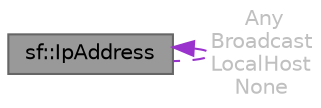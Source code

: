 digraph "sf::IpAddress"
{
 // LATEX_PDF_SIZE
  bgcolor="transparent";
  edge [fontname=Helvetica,fontsize=10,labelfontname=Helvetica,labelfontsize=10];
  node [fontname=Helvetica,fontsize=10,shape=box,height=0.2,width=0.4];
  Node1 [id="Node000001",label="sf::IpAddress",height=0.2,width=0.4,color="gray40", fillcolor="grey60", style="filled", fontcolor="black",tooltip="Encapsulate an IPv4 network address."];
  Node1 -> Node1 [id="edge1_Node000001_Node000001",dir="back",color="darkorchid3",style="dashed",tooltip=" ",label=" Any\nBroadcast\nLocalHost\nNone",fontcolor="grey" ];
}
